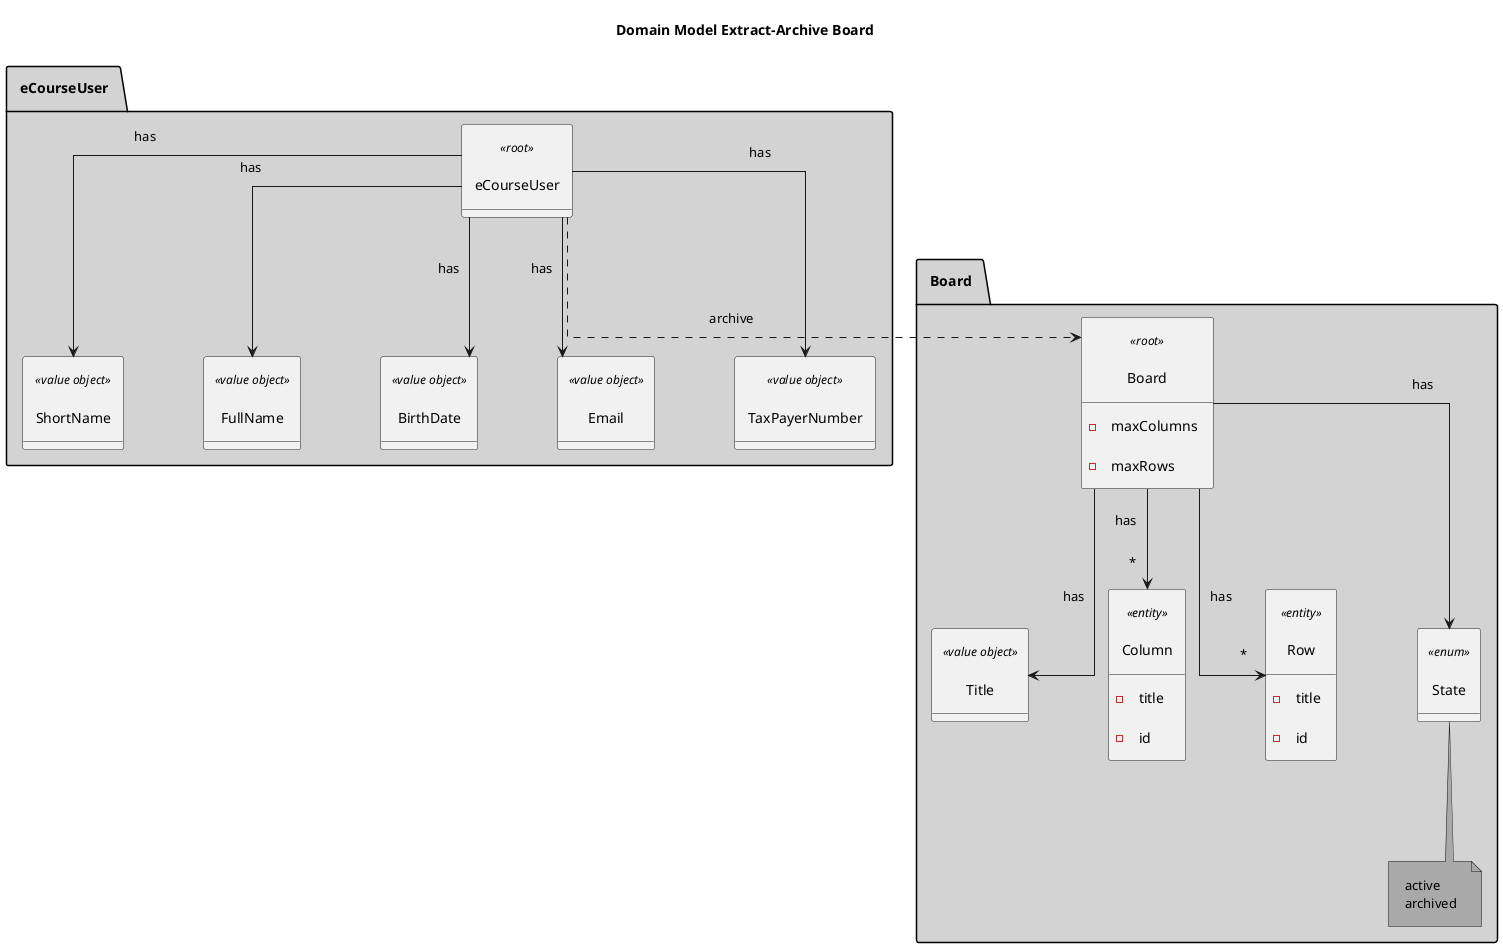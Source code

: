 @startuml
title "Domain Model Extract-Archive Board"
left to right direction
top to bottom direction
skinparam padding 10
skinparam nodesep 80
skinparam ranksep 100
skinparam groupInheritance 1
skinparam linetype ortho
skinparam separation 1000
skinparam NoteBackgroundColor #A9A9A9
skinparam package {
    BackgroundColor #D3D3D3
    FontStyle bold
}

hide circle
hide methods
package Board{
  class Board <<root>> {
    - maxColumns
    - maxRows
  }

  class Title <<value object>> {}

  class Column <<entity>>{
    - title
    - id
  }

  class Row <<entity>>{
    - title
    - id
  }

  class State <<enum>> {}

  note bottom of State {
    active
    archived
  }
}
package eCourseUser{
  class eCourseUser <<root>>{
  }

  class ShortName <<value object>>{}
  class FullName <<value object>>{}
  class BirthDate <<value object>>{}
  class Email <<value object>>{}
  class TaxPayerNumber <<value object>>{}
}
eCourseUser.eCourseUser ..> Board.Board: archive
eCourseUser.eCourseUser --> ShortName : has
eCourseUser.eCourseUser --> FullName : has
eCourseUser.eCourseUser --> BirthDate : has
eCourseUser.eCourseUser --> Email : has
eCourseUser.eCourseUser --> TaxPayerNumber : has
Board.Board --> Board.Title : has
Board.Board --> "*" Board.Column : has
Board.Board --> "*" Board.Row : has
Board.Board --> Board.State : has

@enduml